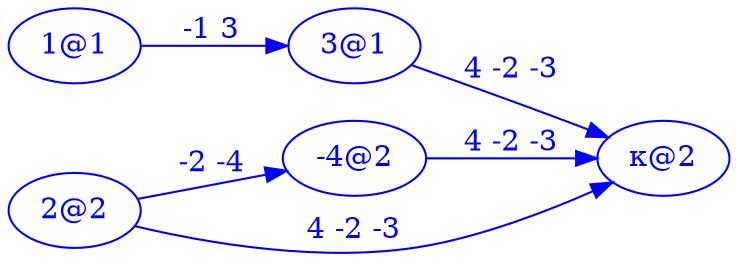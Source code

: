digraph ImplicationGraph {

  rankdir=LR;
  margin=0;

  node [color=blue, fontcolor=blue]
  edge [color=blue, fontcolor=blue]

  n1 [label="1@1"];
  n2 [label="3@1"];
  n3 [label="2@2"];
  n4 [label="-4@2"];
  n5 [label="κ@2"];

  n1 -> n2 [label="-1 3"];
  n3 -> n4 [label="-2 -4"];
  n4 -> n5 [label="4 -2 -3"];
  n3 -> n5 [label="4 -2 -3"];
  n2 -> n5 [label="4 -2 -3"];

}